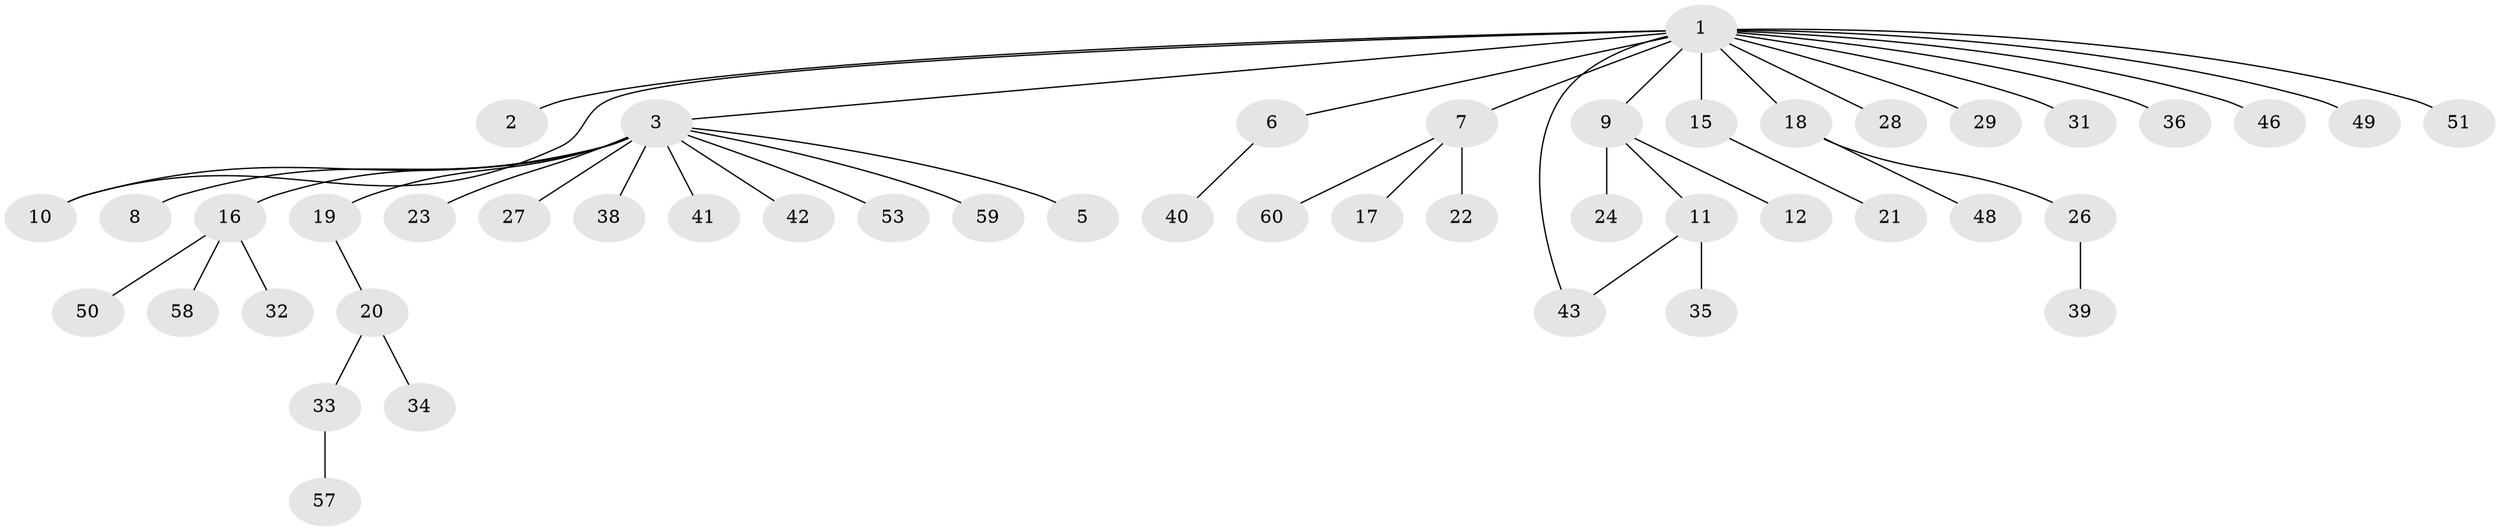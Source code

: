 // Generated by graph-tools (version 1.1) at 2025/23/03/03/25 07:23:48]
// undirected, 47 vertices, 48 edges
graph export_dot {
graph [start="1"]
  node [color=gray90,style=filled];
  1 [super="+13"];
  2;
  3 [super="+4"];
  5;
  6 [super="+44"];
  7 [super="+45"];
  8;
  9 [super="+55"];
  10 [super="+14"];
  11 [super="+30"];
  12;
  15;
  16 [super="+25"];
  17;
  18 [super="+37"];
  19;
  20 [super="+47"];
  21;
  22;
  23;
  24;
  26 [super="+56"];
  27;
  28;
  29;
  31;
  32;
  33 [super="+52"];
  34;
  35;
  36;
  38;
  39;
  40;
  41;
  42;
  43;
  46 [super="+54"];
  48;
  49;
  50;
  51;
  53;
  57;
  58;
  59;
  60;
  1 -- 2;
  1 -- 3;
  1 -- 6;
  1 -- 7 [weight=2];
  1 -- 9;
  1 -- 10;
  1 -- 15;
  1 -- 18;
  1 -- 28;
  1 -- 29;
  1 -- 31;
  1 -- 36;
  1 -- 43;
  1 -- 46;
  1 -- 49;
  1 -- 51;
  3 -- 5;
  3 -- 10;
  3 -- 19;
  3 -- 38;
  3 -- 41;
  3 -- 53;
  3 -- 16;
  3 -- 23;
  3 -- 8;
  3 -- 27;
  3 -- 42;
  3 -- 59;
  6 -- 40;
  7 -- 17;
  7 -- 22;
  7 -- 60;
  9 -- 11;
  9 -- 12;
  9 -- 24;
  11 -- 35;
  11 -- 43;
  15 -- 21;
  16 -- 50;
  16 -- 58;
  16 -- 32;
  18 -- 26;
  18 -- 48;
  19 -- 20;
  20 -- 33;
  20 -- 34;
  26 -- 39;
  33 -- 57;
}

